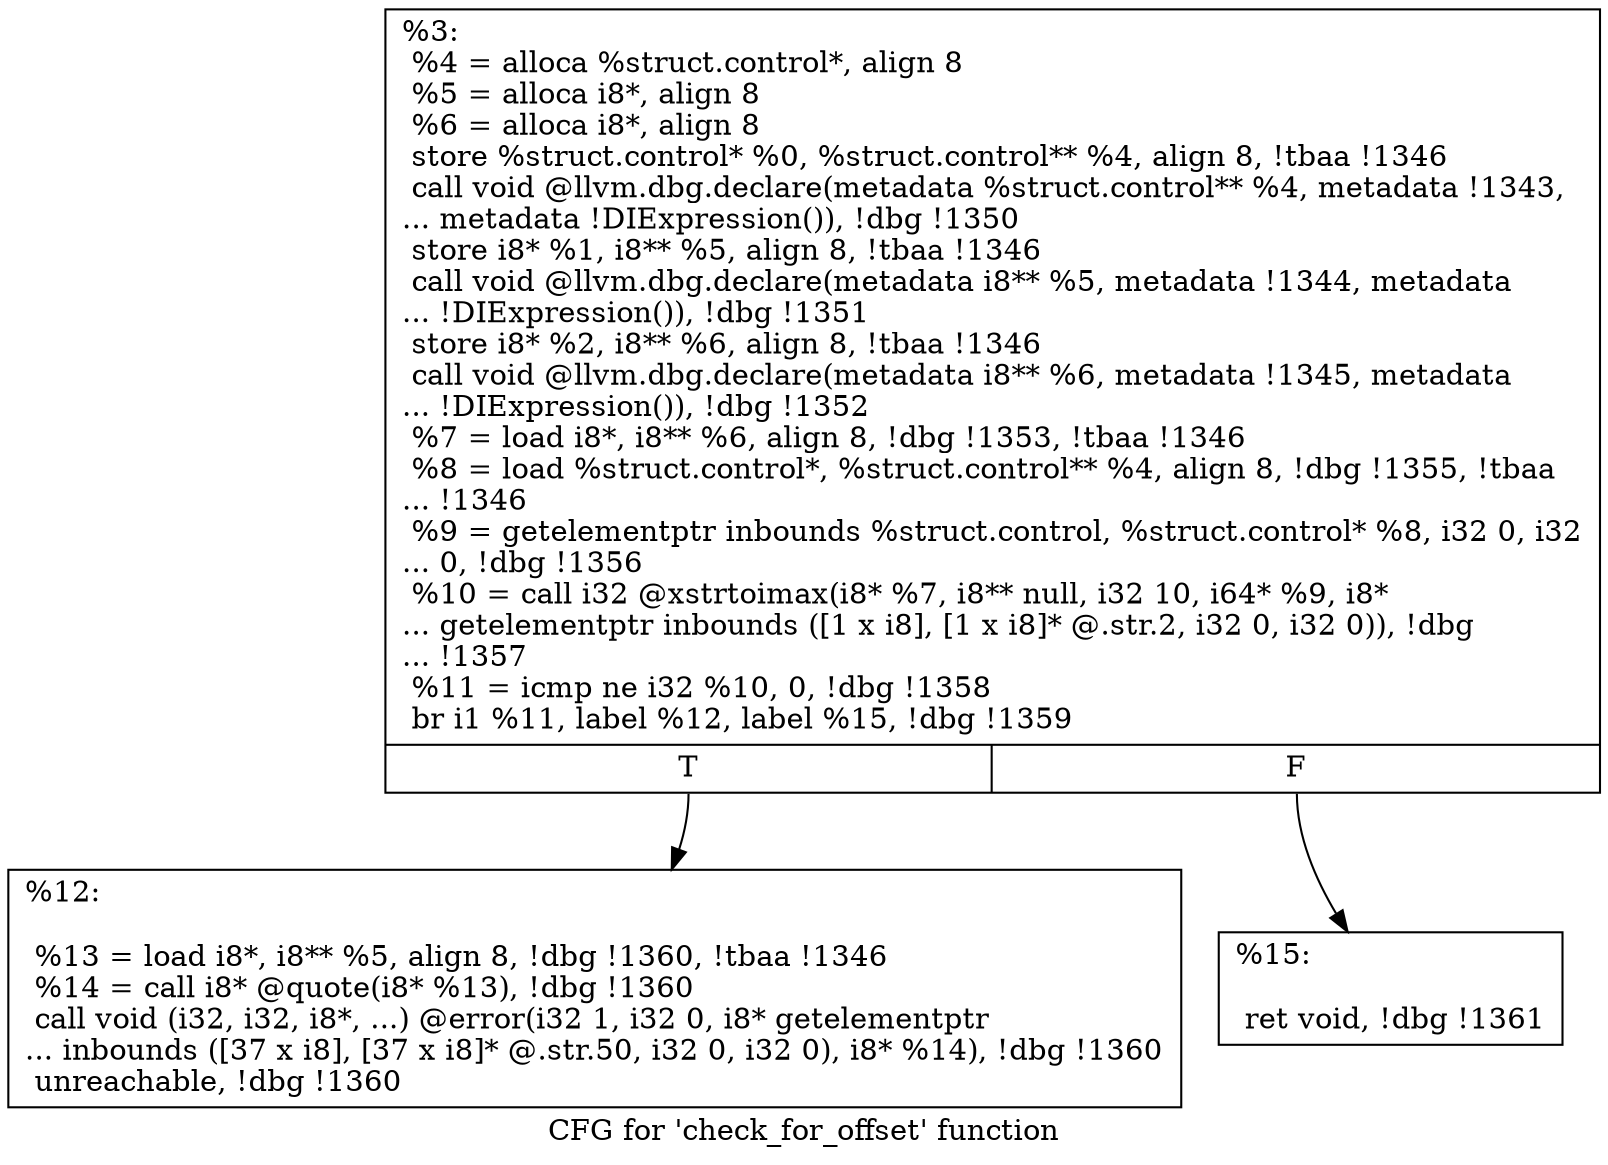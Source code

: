 digraph "CFG for 'check_for_offset' function" {
	label="CFG for 'check_for_offset' function";

	Node0x1353370 [shape=record,label="{%3:\l  %4 = alloca %struct.control*, align 8\l  %5 = alloca i8*, align 8\l  %6 = alloca i8*, align 8\l  store %struct.control* %0, %struct.control** %4, align 8, !tbaa !1346\l  call void @llvm.dbg.declare(metadata %struct.control** %4, metadata !1343,\l... metadata !DIExpression()), !dbg !1350\l  store i8* %1, i8** %5, align 8, !tbaa !1346\l  call void @llvm.dbg.declare(metadata i8** %5, metadata !1344, metadata\l... !DIExpression()), !dbg !1351\l  store i8* %2, i8** %6, align 8, !tbaa !1346\l  call void @llvm.dbg.declare(metadata i8** %6, metadata !1345, metadata\l... !DIExpression()), !dbg !1352\l  %7 = load i8*, i8** %6, align 8, !dbg !1353, !tbaa !1346\l  %8 = load %struct.control*, %struct.control** %4, align 8, !dbg !1355, !tbaa\l... !1346\l  %9 = getelementptr inbounds %struct.control, %struct.control* %8, i32 0, i32\l... 0, !dbg !1356\l  %10 = call i32 @xstrtoimax(i8* %7, i8** null, i32 10, i64* %9, i8*\l... getelementptr inbounds ([1 x i8], [1 x i8]* @.str.2, i32 0, i32 0)), !dbg\l... !1357\l  %11 = icmp ne i32 %10, 0, !dbg !1358\l  br i1 %11, label %12, label %15, !dbg !1359\l|{<s0>T|<s1>F}}"];
	Node0x1353370:s0 -> Node0x1355010;
	Node0x1353370:s1 -> Node0x13a29b0;
	Node0x1355010 [shape=record,label="{%12:\l\l  %13 = load i8*, i8** %5, align 8, !dbg !1360, !tbaa !1346\l  %14 = call i8* @quote(i8* %13), !dbg !1360\l  call void (i32, i32, i8*, ...) @error(i32 1, i32 0, i8* getelementptr\l... inbounds ([37 x i8], [37 x i8]* @.str.50, i32 0, i32 0), i8* %14), !dbg !1360\l  unreachable, !dbg !1360\l}"];
	Node0x13a29b0 [shape=record,label="{%15:\l\l  ret void, !dbg !1361\l}"];
}
